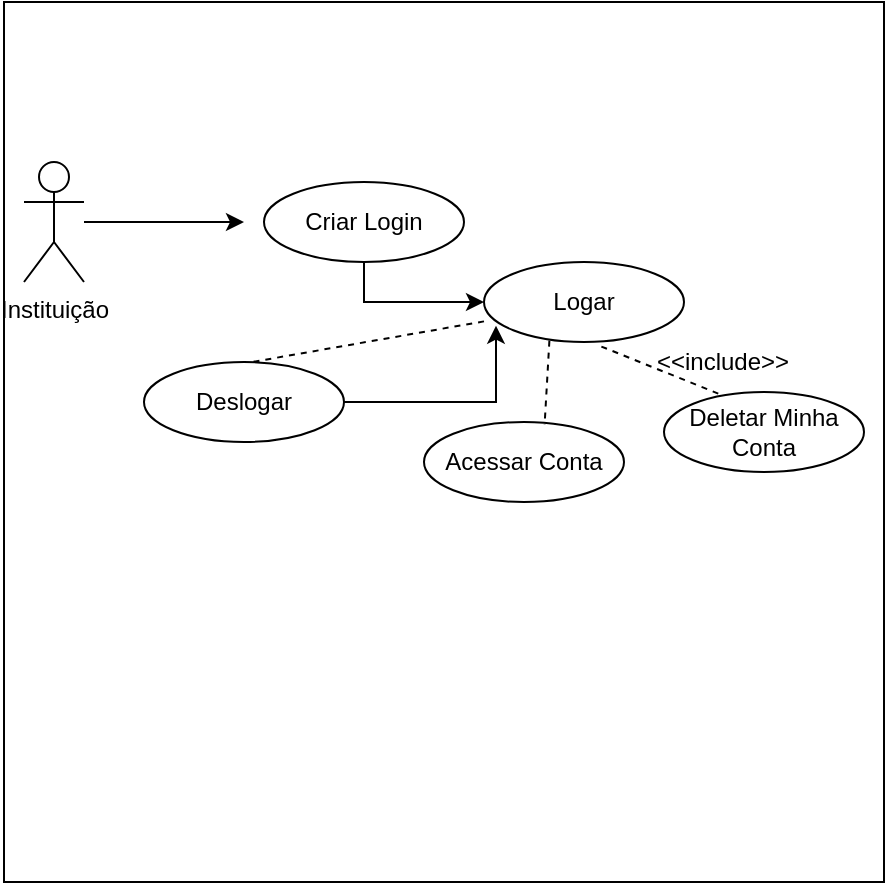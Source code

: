 <mxfile version="24.6.0" type="github">
  <diagram name="Página-1" id="P3ejSji1D95vESQzxbVh">
    <mxGraphModel dx="683" dy="1540" grid="1" gridSize="10" guides="1" tooltips="1" connect="1" arrows="1" fold="1" page="1" pageScale="1" pageWidth="827" pageHeight="1169" math="0" shadow="0">
      <root>
        <mxCell id="0" />
        <mxCell id="1" parent="0" />
        <mxCell id="oPzR9GowNPWTLuuIM3CQ-27" value="" style="whiteSpace=wrap;html=1;aspect=fixed;" vertex="1" parent="1">
          <mxGeometry x="10" y="-10" width="440" height="440" as="geometry" />
        </mxCell>
        <mxCell id="oPzR9GowNPWTLuuIM3CQ-2" style="edgeStyle=orthogonalEdgeStyle;rounded=0;orthogonalLoop=1;jettySize=auto;html=1;" edge="1" parent="1" source="oPzR9GowNPWTLuuIM3CQ-1">
          <mxGeometry relative="1" as="geometry">
            <mxPoint x="130" y="100" as="targetPoint" />
          </mxGeometry>
        </mxCell>
        <mxCell id="oPzR9GowNPWTLuuIM3CQ-1" value="&lt;font style=&quot;vertical-align: inherit;&quot;&gt;&lt;font style=&quot;vertical-align: inherit;&quot;&gt;&lt;font style=&quot;vertical-align: inherit;&quot;&gt;&lt;font style=&quot;vertical-align: inherit;&quot;&gt;Instituição&lt;/font&gt;&lt;/font&gt;&lt;/font&gt;&lt;/font&gt;" style="shape=umlActor;verticalLabelPosition=bottom;verticalAlign=top;html=1;outlineConnect=0;" vertex="1" parent="1">
          <mxGeometry x="20" y="70" width="30" height="60" as="geometry" />
        </mxCell>
        <mxCell id="oPzR9GowNPWTLuuIM3CQ-14" style="edgeStyle=orthogonalEdgeStyle;rounded=0;orthogonalLoop=1;jettySize=auto;html=1;exitX=0.5;exitY=1;exitDx=0;exitDy=0;" edge="1" parent="1" source="oPzR9GowNPWTLuuIM3CQ-3" target="oPzR9GowNPWTLuuIM3CQ-6">
          <mxGeometry relative="1" as="geometry" />
        </mxCell>
        <mxCell id="oPzR9GowNPWTLuuIM3CQ-3" value="&lt;font style=&quot;vertical-align: inherit;&quot;&gt;&lt;font style=&quot;vertical-align: inherit;&quot;&gt;Criar Login&lt;/font&gt;&lt;/font&gt;" style="ellipse;whiteSpace=wrap;html=1;" vertex="1" parent="1">
          <mxGeometry x="140" y="80" width="100" height="40" as="geometry" />
        </mxCell>
        <mxCell id="oPzR9GowNPWTLuuIM3CQ-6" value="&lt;font style=&quot;vertical-align: inherit;&quot;&gt;&lt;font style=&quot;vertical-align: inherit;&quot;&gt;&lt;font style=&quot;vertical-align: inherit;&quot;&gt;&lt;font style=&quot;vertical-align: inherit;&quot;&gt;Logar&lt;/font&gt;&lt;/font&gt;&lt;/font&gt;&lt;/font&gt;" style="ellipse;whiteSpace=wrap;html=1;" vertex="1" parent="1">
          <mxGeometry x="250" y="120" width="100" height="40" as="geometry" />
        </mxCell>
        <mxCell id="oPzR9GowNPWTLuuIM3CQ-10" value="&lt;font style=&quot;vertical-align: inherit;&quot;&gt;&lt;font style=&quot;vertical-align: inherit;&quot;&gt;&lt;font style=&quot;vertical-align: inherit;&quot;&gt;&lt;font style=&quot;vertical-align: inherit;&quot;&gt;Acessar Conta&lt;/font&gt;&lt;/font&gt;&lt;/font&gt;&lt;/font&gt;" style="ellipse;whiteSpace=wrap;html=1;" vertex="1" parent="1">
          <mxGeometry x="220" y="200" width="100" height="40" as="geometry" />
        </mxCell>
        <mxCell id="oPzR9GowNPWTLuuIM3CQ-13" value="" style="endArrow=none;dashed=1;html=1;rounded=0;entryX=0.603;entryY=0.035;entryDx=0;entryDy=0;exitX=0.327;exitY=0.983;exitDx=0;exitDy=0;exitPerimeter=0;entryPerimeter=0;" edge="1" parent="1" source="oPzR9GowNPWTLuuIM3CQ-6" target="oPzR9GowNPWTLuuIM3CQ-10">
          <mxGeometry width="50" height="50" relative="1" as="geometry">
            <mxPoint x="310" y="130" as="sourcePoint" />
            <mxPoint x="251" y="107" as="targetPoint" />
            <Array as="points" />
          </mxGeometry>
        </mxCell>
        <mxCell id="oPzR9GowNPWTLuuIM3CQ-15" value="" style="endArrow=none;dashed=1;html=1;rounded=0;entryX=0.565;entryY=1.035;entryDx=0;entryDy=0;exitX=0.327;exitY=0.076;exitDx=0;exitDy=0;exitPerimeter=0;entryPerimeter=0;" edge="1" parent="1" source="oPzR9GowNPWTLuuIM3CQ-17" target="oPzR9GowNPWTLuuIM3CQ-6">
          <mxGeometry width="50" height="50" relative="1" as="geometry">
            <mxPoint x="310" y="240" as="sourcePoint" />
            <mxPoint x="400" y="190" as="targetPoint" />
            <Array as="points" />
          </mxGeometry>
        </mxCell>
        <mxCell id="oPzR9GowNPWTLuuIM3CQ-17" value="&lt;font style=&quot;vertical-align: inherit;&quot;&gt;&lt;font style=&quot;vertical-align: inherit;&quot;&gt;&lt;font style=&quot;vertical-align: inherit;&quot;&gt;&lt;font style=&quot;vertical-align: inherit;&quot;&gt;&lt;font style=&quot;vertical-align: inherit;&quot;&gt;&lt;font style=&quot;vertical-align: inherit;&quot;&gt;Deletar Minha Conta&lt;/font&gt;&lt;/font&gt;&lt;/font&gt;&lt;/font&gt;&lt;/font&gt;&lt;/font&gt;" style="ellipse;whiteSpace=wrap;html=1;" vertex="1" parent="1">
          <mxGeometry x="340" y="185" width="100" height="40" as="geometry" />
        </mxCell>
        <mxCell id="oPzR9GowNPWTLuuIM3CQ-18" value="" style="endArrow=none;dashed=1;html=1;rounded=0;entryX=0.641;entryY=0.058;entryDx=0;entryDy=0;entryPerimeter=0;" edge="1" parent="1">
          <mxGeometry width="50" height="50" relative="1" as="geometry">
            <mxPoint x="250.0" y="149.68" as="sourcePoint" />
            <mxPoint x="134.1" y="170.0" as="targetPoint" />
            <Array as="points" />
          </mxGeometry>
        </mxCell>
        <mxCell id="oPzR9GowNPWTLuuIM3CQ-19" value="&lt;font style=&quot;vertical-align: inherit;&quot;&gt;&lt;font style=&quot;vertical-align: inherit;&quot;&gt;&lt;font style=&quot;vertical-align: inherit;&quot;&gt;&lt;font style=&quot;vertical-align: inherit;&quot;&gt;&lt;font style=&quot;vertical-align: inherit;&quot;&gt;&lt;font style=&quot;vertical-align: inherit;&quot;&gt;Deslogar&lt;/font&gt;&lt;/font&gt;&lt;/font&gt;&lt;/font&gt;&lt;/font&gt;&lt;/font&gt;" style="ellipse;whiteSpace=wrap;html=1;" vertex="1" parent="1">
          <mxGeometry x="80" y="170" width="100" height="40" as="geometry" />
        </mxCell>
        <mxCell id="oPzR9GowNPWTLuuIM3CQ-20" style="edgeStyle=orthogonalEdgeStyle;rounded=0;orthogonalLoop=1;jettySize=auto;html=1;entryX=0.06;entryY=0.796;entryDx=0;entryDy=0;entryPerimeter=0;" edge="1" parent="1" source="oPzR9GowNPWTLuuIM3CQ-19" target="oPzR9GowNPWTLuuIM3CQ-6">
          <mxGeometry relative="1" as="geometry" />
        </mxCell>
        <mxCell id="oPzR9GowNPWTLuuIM3CQ-21" value="&lt;font style=&quot;vertical-align: inherit;&quot;&gt;&lt;font style=&quot;vertical-align: inherit;&quot;&gt;&amp;lt;&amp;lt;include&amp;gt;&amp;gt;&lt;/font&gt;&lt;/font&gt;" style="text;html=1;align=center;verticalAlign=middle;resizable=0;points=[];autosize=1;strokeColor=none;fillColor=none;" vertex="1" parent="1">
          <mxGeometry x="324" y="155" width="90" height="30" as="geometry" />
        </mxCell>
      </root>
    </mxGraphModel>
  </diagram>
</mxfile>
